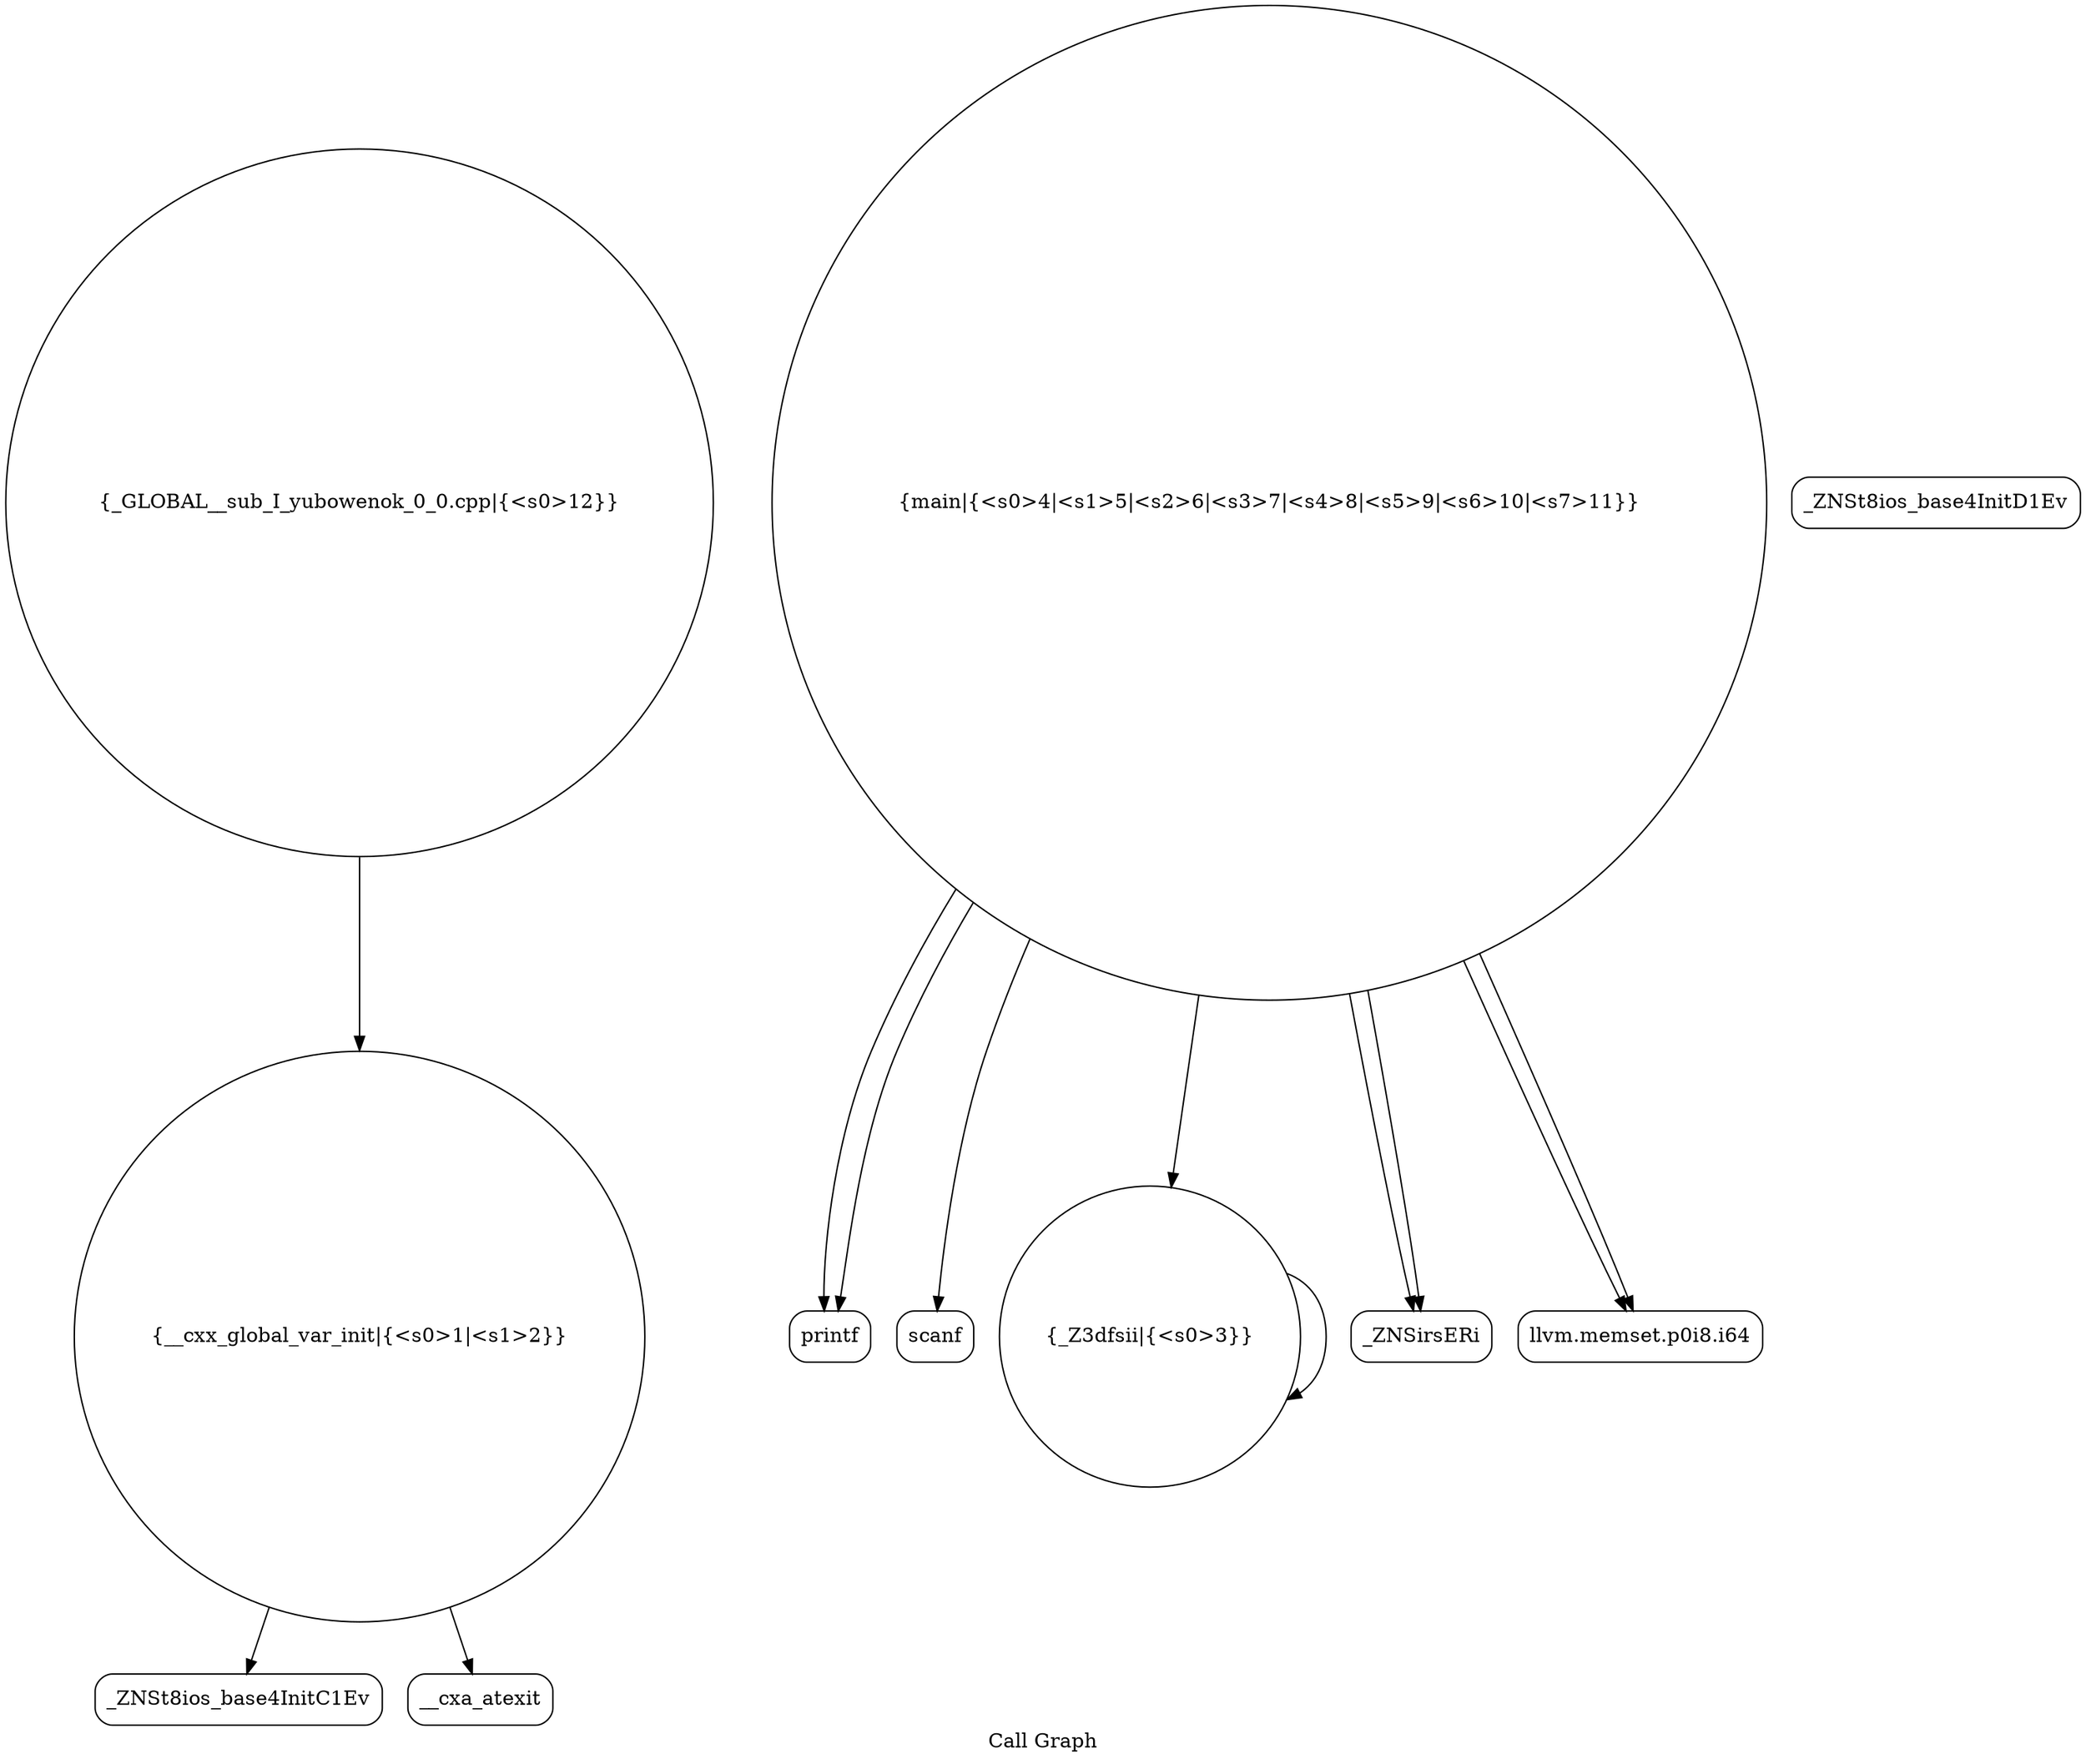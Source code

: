 digraph "Call Graph" {
	label="Call Graph";

	Node0x555c83310290 [shape=record,shape=circle,label="{__cxx_global_var_init|{<s0>1|<s1>2}}"];
	Node0x555c83310290:s0 -> Node0x555c83310720[color=black];
	Node0x555c83310290:s1 -> Node0x555c83310820[color=black];
	Node0x555c83310a20 [shape=record,shape=Mrecord,label="{printf}"];
	Node0x555c833107a0 [shape=record,shape=Mrecord,label="{_ZNSt8ios_base4InitD1Ev}"];
	Node0x555c83310b20 [shape=record,shape=Mrecord,label="{scanf}"];
	Node0x555c833108a0 [shape=record,shape=circle,label="{_Z3dfsii|{<s0>3}}"];
	Node0x555c833108a0:s0 -> Node0x555c833108a0[color=black];
	Node0x555c833109a0 [shape=record,shape=Mrecord,label="{_ZNSirsERi}"];
	Node0x555c83310720 [shape=record,shape=Mrecord,label="{_ZNSt8ios_base4InitC1Ev}"];
	Node0x555c83310aa0 [shape=record,shape=Mrecord,label="{llvm.memset.p0i8.i64}"];
	Node0x555c83310820 [shape=record,shape=Mrecord,label="{__cxa_atexit}"];
	Node0x555c83310ba0 [shape=record,shape=circle,label="{_GLOBAL__sub_I_yubowenok_0_0.cpp|{<s0>12}}"];
	Node0x555c83310ba0:s0 -> Node0x555c83310290[color=black];
	Node0x555c83310920 [shape=record,shape=circle,label="{main|{<s0>4|<s1>5|<s2>6|<s3>7|<s4>8|<s5>9|<s6>10|<s7>11}}"];
	Node0x555c83310920:s0 -> Node0x555c833109a0[color=black];
	Node0x555c83310920:s1 -> Node0x555c83310a20[color=black];
	Node0x555c83310920:s2 -> Node0x555c833109a0[color=black];
	Node0x555c83310920:s3 -> Node0x555c83310aa0[color=black];
	Node0x555c83310920:s4 -> Node0x555c83310b20[color=black];
	Node0x555c83310920:s5 -> Node0x555c83310aa0[color=black];
	Node0x555c83310920:s6 -> Node0x555c833108a0[color=black];
	Node0x555c83310920:s7 -> Node0x555c83310a20[color=black];
}
